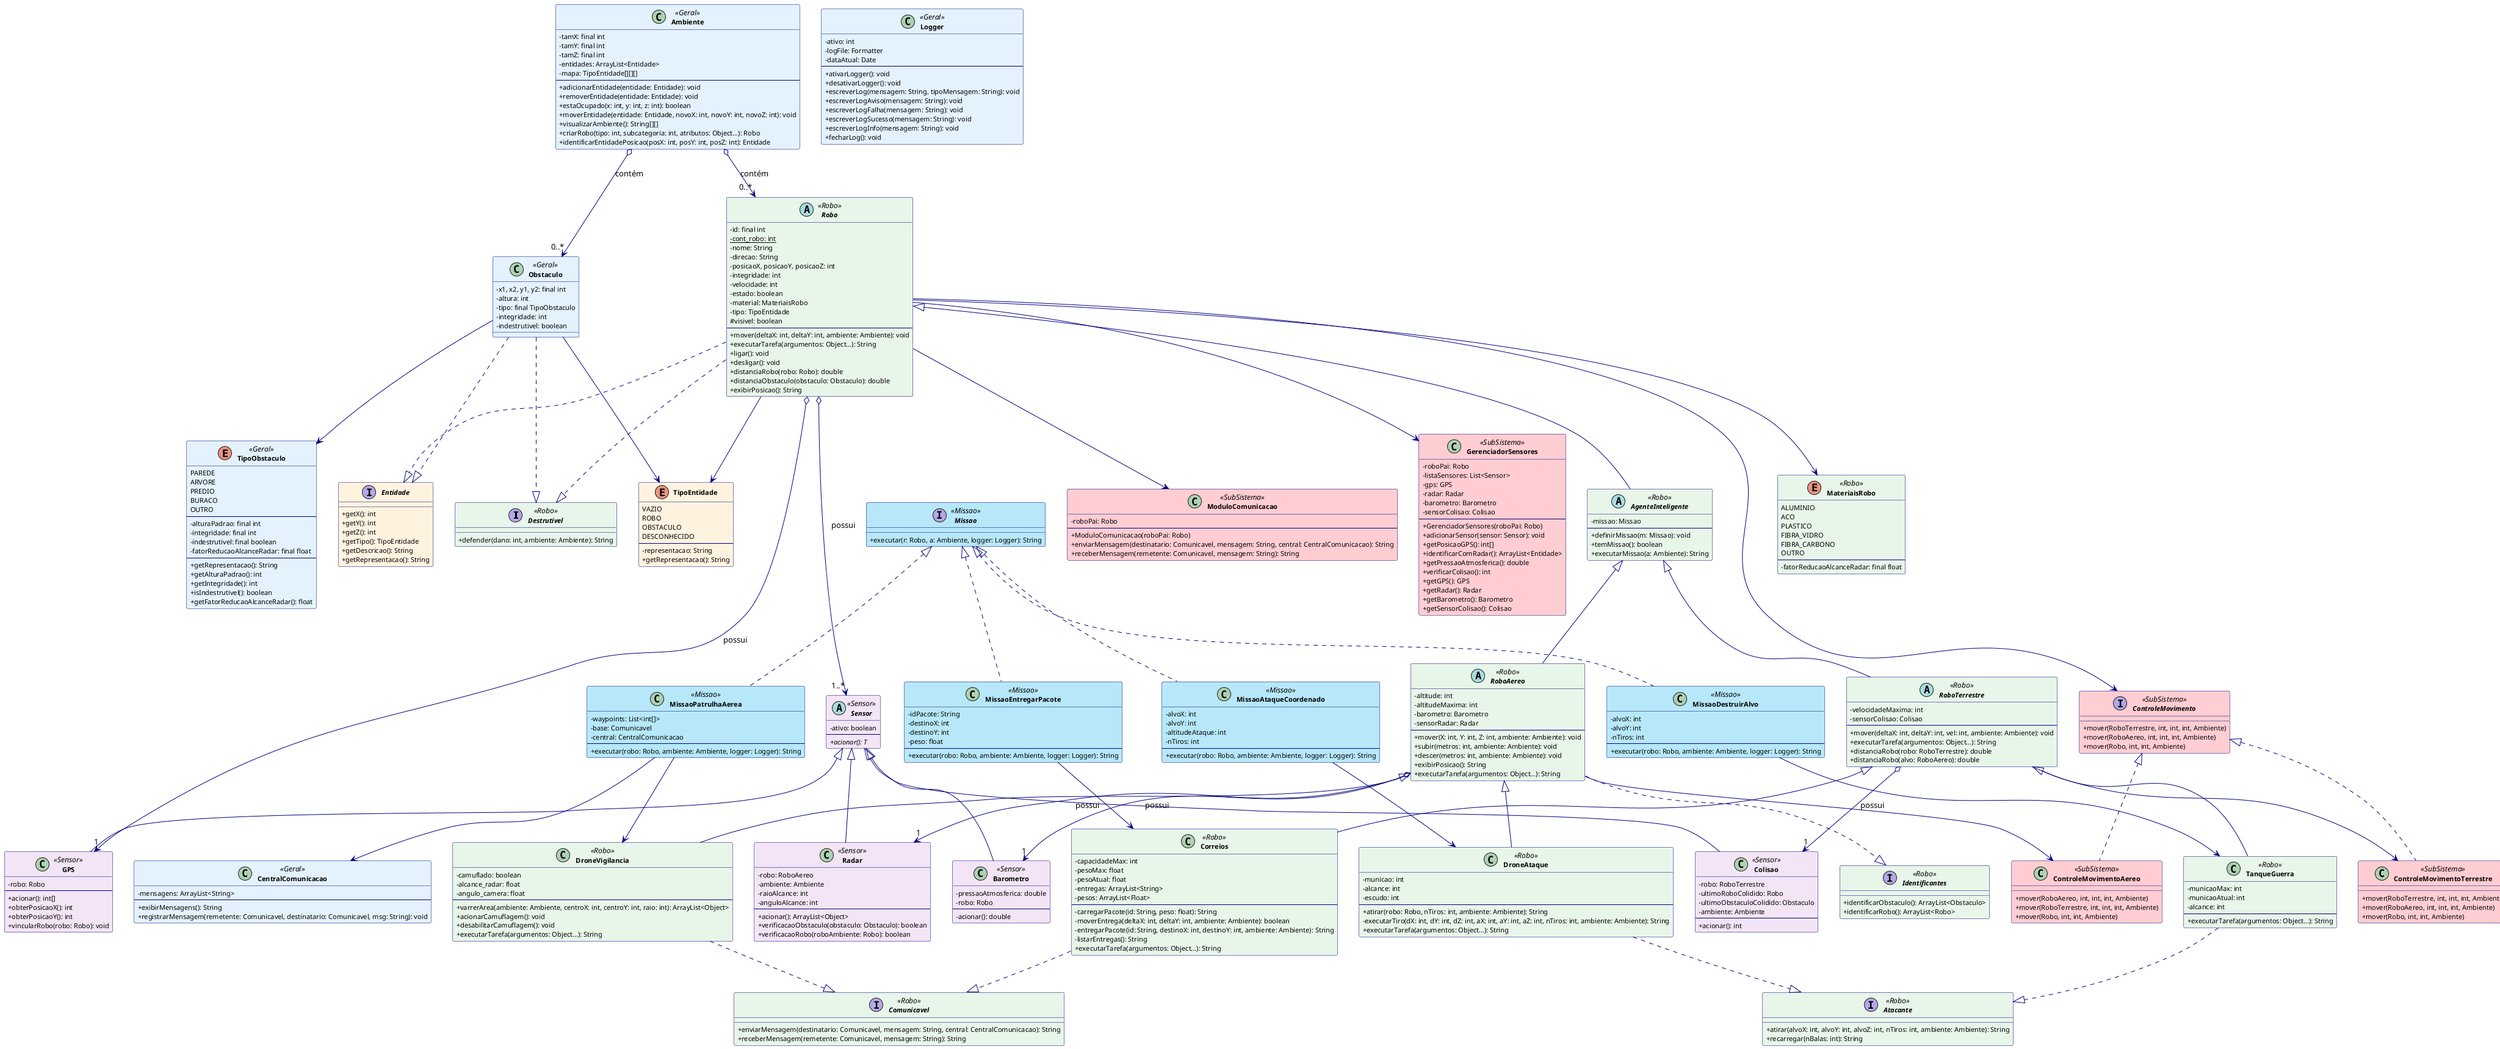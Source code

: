 @startuml Simulador de Robôs

' Configurações de estilo
skinparam class {
    BackgroundColor #FFF3E0
    ArrowColor Navy
    BorderColor Navy
    FontSize 12
    FontName Arial
    AttributeFontSize 11
    FontStyle bold
    AttributeIconSize 0 
}

skinparam class<<Geral>> {
    BackgroundColor #E3F2FD
}

skinparam class<<Sensor>> {
    BackgroundColor #F3E5F5
}

skinparam class<<Robo>> {
    BackgroundColor #E8F5E9
}

skinparam class<<Missao>> {
    BackgroundColor #B7E8F9
}

skinparam class<<SubSistema>> {
    BackgroundColor #FFCDD2
}

interface Destrutivel <<Robo>>
interface Atacante <<Robo>>
interface Comunicavel <<Robo>>
interface Identificantes <<Robo>>

interface Missao <<Missao>>

enum TipoObstaculo <<Geral>>
enum MateriaisRobo <<Robo>>

class Ambiente <<Geral>>
class CentralComunicacao <<Geral>>
class Obstaculo <<Geral>>
class Logger <<Geral>>

abstract class Sensor <<Sensor>>
class GPS <<Sensor>>
class Barometro <<Sensor>>
class Radar <<Sensor>>
class Colisao <<Sensor>>

abstract class Robo <<Robo>>
abstract class RoboTerrestre <<Robo>>
abstract class RoboAereo <<Robo>>
class TanqueGuerra <<Robo>>
class Correios <<Robo>>
class DroneAtaque <<Robo>>
class DroneVigilancia <<Robo>>

' Interfaces
interface Entidade {
    + getX(): int
    + getY(): int
    + getZ(): int
    + getTipo(): TipoEntidade
    + getDescricao(): String
    + getRepresentacao(): String
}

interface Destrutivel {
    + defender(dano: int, ambiente: Ambiente): String
}

interface Atacante {
    + atirar(alvoX: int, alvoY: int, alvoZ: int, nTiros: int, ambiente: Ambiente): String
    + recarregar(nBalas: int): String
}

interface Comunicavel {
    + enviarMensagem(destinatario: Comunicavel, mensagem: String, central: CentralComunicacao): String
    + receberMensagem(remetente: Comunicavel, mensagem: String): String
}

interface Identificantes {
    + identificarObstaculo(): ArrayList<Obstaculo>
    + identificarRobo(): ArrayList<Robo>
}

interface Missao {
    + executar(r: Robo, a: Ambiente, logger: Logger): String
}

' Enumerações
enum TipoEntidade {
    VAZIO
    ROBO
    OBSTACULO
    DESCONHECIDO
    --
    - representacao: String
    + getRepresentacao(): String
}

enum TipoObstaculo {
    PAREDE
    ARVORE
    PREDIO
    BURACO
    OUTRO
    --
    - alturaPadrao: final int
    - integridade: final int
    - indestrutivel: final boolean
    - fatorReducaoAlcanceRadar: final float
    --
    + getRepresentacao(): String
    + getAlturaPadrao(): int
    + getIntegridade(): int
    + isIndestrutivel(): boolean
    + getFatorReducaoAlcanceRadar(): float
}

enum MateriaisRobo {
    ALUMINIO
    ACO
    PLASTICO
    FIBRA_VIDRO
    FIBRA_CARBONO
    OUTRO
    --
    - fatorReducaoAlcanceRadar: final float
}

' Classes do Ambiente
class Ambiente {
    - tamX: final int
    - tamY: final int
    - tamZ: final int
    - entidades: ArrayList<Entidade>
    - mapa: TipoEntidade[][][]
    --
    + adicionarEntidade(entidade: Entidade): void
    + removerEntidade(entidade: Entidade): void
    + estaOcupado(x: int, y: int, z: int): boolean
    + moverEntidade(entidade: Entidade, novoX: int, novoY: int, novoZ: int): void
    + visualizarAmbiente(): String[][]
    + criarRobo(tipo: int, subcategoria: int, atributos: Object...): Robo
    + identificarEntidadePosicao(posX: int, posY: int, posZ: int): Entidade
}

class CentralComunicacao {
    - mensagens: ArrayList<String>
    --
    + exibirMensagens(): String
    + registrarMensagem(remetente: Comunicavel, destinatario: Comunicavel, msg: String): void
}

class Obstaculo {
    - x1, x2, y1, y2: final int
    - altura: int
    - tipo: final TipoObstaculo
    - integridade: int
    - indestrutivel: boolean
}

class Logger{
    - ativo: int
    - logFile: Formatter
    - dataAtual: Date
    --
    + ativarLogger(): void
    + desativarLogger(): void
    + escreverLog(mensagem: String, tipoMensagem: String): void 
    + escreverLogAviso(mensagem: String): void
    + escreverLogFalha(mensagem: String): void
    + escreverLogSucesso(mensagem: String): void
    + escreverLogInfo(mensagem: String): void
    + fecharLog(): void
}

' Sensores
abstract class Sensor {
    - ativo: boolean
    --
    + {abstract} acionar(): T
}

class GPS {
    - robo: Robo
    --
    + acionar(): int[]
    + obterPosicaoX(): int
    + obterPosicaoY(): int
    + vincularRobo(robo: Robo): void
}

class Barometro {
    - pressaoAtmosferica: double
    - robo: Robo
    --
    - acionar(): double
}

class Radar {
    - robo: RoboAereo
    - ambiente: Ambiente
    - raioAlcance: int
    - anguloAlcance: int
    --
    + acionar(): ArrayList<Object>
    + verificacaoObstaculo(obstaculo: Obstaculo): boolean
    + verificacaoRobo(roboAmbiente: Robo): boolean
}

class Colisao {
    - robo: RoboTerrestre
    - ultimoRoboColidido: Robo
    - ultimoObstaculoColidido: Obstaculo
    - ambiente: Ambiente
    --
    + acionar(): int
}

' Robôs
abstract class Robo {
    - id: final int
    - {static} cont_robo: int
    - nome: String
    - direcao: String
    - posicaoX, posicaoY, posicaoZ: int
    - integridade: int
    - velocidade: int
    - estado: boolean
    - material: MateriaisRobo
    - tipo: TipoEntidade
    # visivel: boolean
    --
    + mover(deltaX: int, deltaY: int, ambiente: Ambiente): void
    + executarTarefa(argumentos: Object...): String
    + ligar(): void
    + desligar(): void
    + distanciaRobo(robo: Robo): double
    + distanciaObstaculo(obstaculo: Obstaculo): double
    + exibirPosicao(): String
}

abstract class RoboTerrestre {
    - velocidadeMaxima: int
    - sensorColisao: Colisao
    --
    + mover(deltaX: int, deltaY: int, vel: int, ambiente: Ambiente): void
    + executarTarefa(argumentos: Object...): String
    + distanciaRobo(robo: RoboTerrestre): double
    + distanciaRobo(alvo: RoboAereo): double
}

abstract class RoboAereo {
    - altitude: int
    - altitudeMaxima: int
    - barometro: Barometro
    - sensorRadar: Radar
    --
    + mover(X: int, Y: int, Z: int, ambiente: Ambiente): void
    + subir(metros: int, ambiente: Ambiente): void
    + descer(metros: int, ambiente: Ambiente): void
    + exibirPosicao(): String
    + executarTarefa(argumentos: Object...): String
}

class TanqueGuerra {
    - municaoMax: int
    - municaoAtual: int
    - alcance: int
    --
    + executarTarefa(argumentos: Object...): String
}

class Correios {
    - capacidadeMax: int
    - pesoMax: float
    - pesoAtual: float
    - entregas: ArrayList<String>
    - pesos: ArrayList<Float>
    --
    - carregarPacote(id: String, peso: float): String
    - moverEntrega(deltaX: int, deltaY: int, ambiente: Ambiente): boolean
    - entregarPacote(id: String, destinoX: int, destinoY: int, ambiente: Ambiente): String
    - listarEntregas(): String
    + executarTarefa(argumentos: Object...): String
}

class DroneAtaque {
    - municao: int
    - alcance: int
    - escudo: int
    --
    + atirar(robo: Robo, nTiros: int, ambiente: Ambiente): String
    - executarTiro(dX: int, dY: int, dZ: int, aX: int, aY: int, aZ: int, nTiros: int, ambiente: Ambiente): String
    + executarTarefa(argumentos: Object...): String
}

class DroneVigilancia {
    - camuflado: boolean
    - alcance_radar: float
    - angulo_camera: float
    --
    + varrerArea(ambiente: Ambiente, centroX: int, centroY: int, raio: int): ArrayList<Object>
    + acionarCamuflagem(): void
    + desabilitarCamuflagem(): void
    + executarTarefa(argumentos: Object...): String
}

'Missoes
class MissaoAtaqueCoordenado <<Missao>> {
    - alvoX: int
    - alvoY: int
    - altitudeAtaque: int
    - nTiros: int
    --
    + executar(robo: Robo, ambiente: Ambiente, logger: Logger): String
}

class MissaoPatrulhaAerea <<Missao>> {
    - waypoints: List<int[]>
    - base: Comunicavel
    - central: CentralComunicacao
    --
    + executar(robo: Robo, ambiente: Ambiente, logger: Logger): String
}

class MissaoEntregarPacote <<Missao>> {
    - idPacote: String
    - destinoX: int
    - destinoY: int
    - peso: float
    --
    + executar(robo: Robo, ambiente: Ambiente, logger: Logger): String
}

class MissaoDestruirAlvo <<Missao>> {
    - alvoX: int
    - alvoY: int
    - nTiros: int
    --
    + executar(robo: Robo, ambiente: Ambiente, logger: Logger): String
}


class ModuloComunicacao <<SubSistema>> {
    - roboPai: Robo
    --
    + ModuloComunicacao(roboPai: Robo)
    + enviarMensagem(destinatario: Comunicavel, mensagem: String, central: CentralComunicacao): String
    + receberMensagem(remetente: Comunicavel, mensagem: String): String
}

class GerenciadorSensores <<SubSistema>> {
    - roboPai: Robo
    - listaSensores: List<Sensor>
    - gps: GPS
    - radar: Radar
    - barometro: Barometro
    - sensorColisao: Colisao
    --
    + GerenciadorSensores(roboPai: Robo)
    + adicionarSensor(sensor: Sensor): void
    + getPosicaoGPS(): int[]
    + identificarComRadar(): ArrayList<Entidade>
    + getPressaoAtmosferica(): double
    + verificarColisao(): int
    + getGPS(): GPS
    + getRadar(): Radar
    + getBarometro(): Barometro
    + getSensorColisao(): Colisao
}



interface ControleMovimento <<SubSistema>> {
    + mover(RoboTerrestre, int, int, int, Ambiente)
    + mover(RoboAereo, int, int, int, Ambiente)
    + mover(Robo, int, int, Ambiente)
}

class ControleMovimentoTerrestre <<SubSistema>> {
    + mover(RoboTerrestre, int, int, int, Ambiente)
    + mover(RoboAereo, int, int, int, Ambiente)
    + mover(Robo, int, int, Ambiente)
}

class ControleMovimentoAereo <<SubSistema>> {
    + mover(RoboAereo, int, int, int, Ambiente)
    + mover(RoboTerrestre, int, int, int, Ambiente)
    + mover(Robo, int, int, Ambiente)
}

abstract class AgenteInteligente <<Robo>> {
    - missao: Missao
    --
    + definirMissao(m: Missao): void
    + temMissao(): boolean
    + executarMissao(a: Ambiente): String
}

Robo <|-- AgenteInteligente



ControleMovimento <|.. ControleMovimentoTerrestre
ControleMovimento <|.. ControleMovimentoAereo



Robo --> ModuloComunicacao
Robo --> GerenciadorSensores
Robo --> ControleMovimento
RoboTerrestre --> ControleMovimentoTerrestre
RoboAereo --> ControleMovimentoAereo

Missao <|.. MissaoAtaqueCoordenado
Missao <|.. MissaoPatrulhaAerea
Missao <|.. MissaoEntregarPacote
Missao <|.. MissaoDestruirAlvo

MissaoPatrulhaAerea --> CentralComunicacao
MissaoPatrulhaAerea --> DroneVigilancia
MissaoEntregarPacote --> Correios
MissaoDestruirAlvo --> TanqueGuerra
MissaoAtaqueCoordenado --> DroneAtaque


' Relações de herança
AgenteInteligente <|-- RoboTerrestre
AgenteInteligente <|-- RoboAereo
Sensor <|-- GPS
Sensor <|-- Barometro
Sensor <|-- Radar
Sensor <|-- Colisao

RoboTerrestre <|-- Correios
RoboTerrestre <|-- TanqueGuerra
RoboAereo <|-- DroneAtaque
RoboAereo <|-- DroneVigilancia

' Relações de associação
Ambiente o--> "0..*" Robo : contém
Ambiente o--> "0..*" Obstaculo : contém
Obstaculo --> TipoObstaculo
Robo --> MateriaisRobo
Robo --> TipoEntidade
Obstaculo --> TipoEntidade
Robo o--> "1..*" Sensor : possui
Robo o--> "1" GPS : possui
RoboAereo o--> "1" Barometro : possui
RoboAereo o--> "1" Radar : possui
RoboTerrestre o--> "1" Colisao : possui

' Implementações de interfaces
Robo ..|> Entidade
Robo ..|> Destrutivel
RoboAereo ..|> Identificantes
Obstaculo ..|> Entidade
Obstaculo ..|> Destrutivel
TanqueGuerra ..|> Atacante
DroneAtaque ..|> Atacante
Correios ..|> Comunicavel
DroneVigilancia ..|> Comunicavel

@enduml